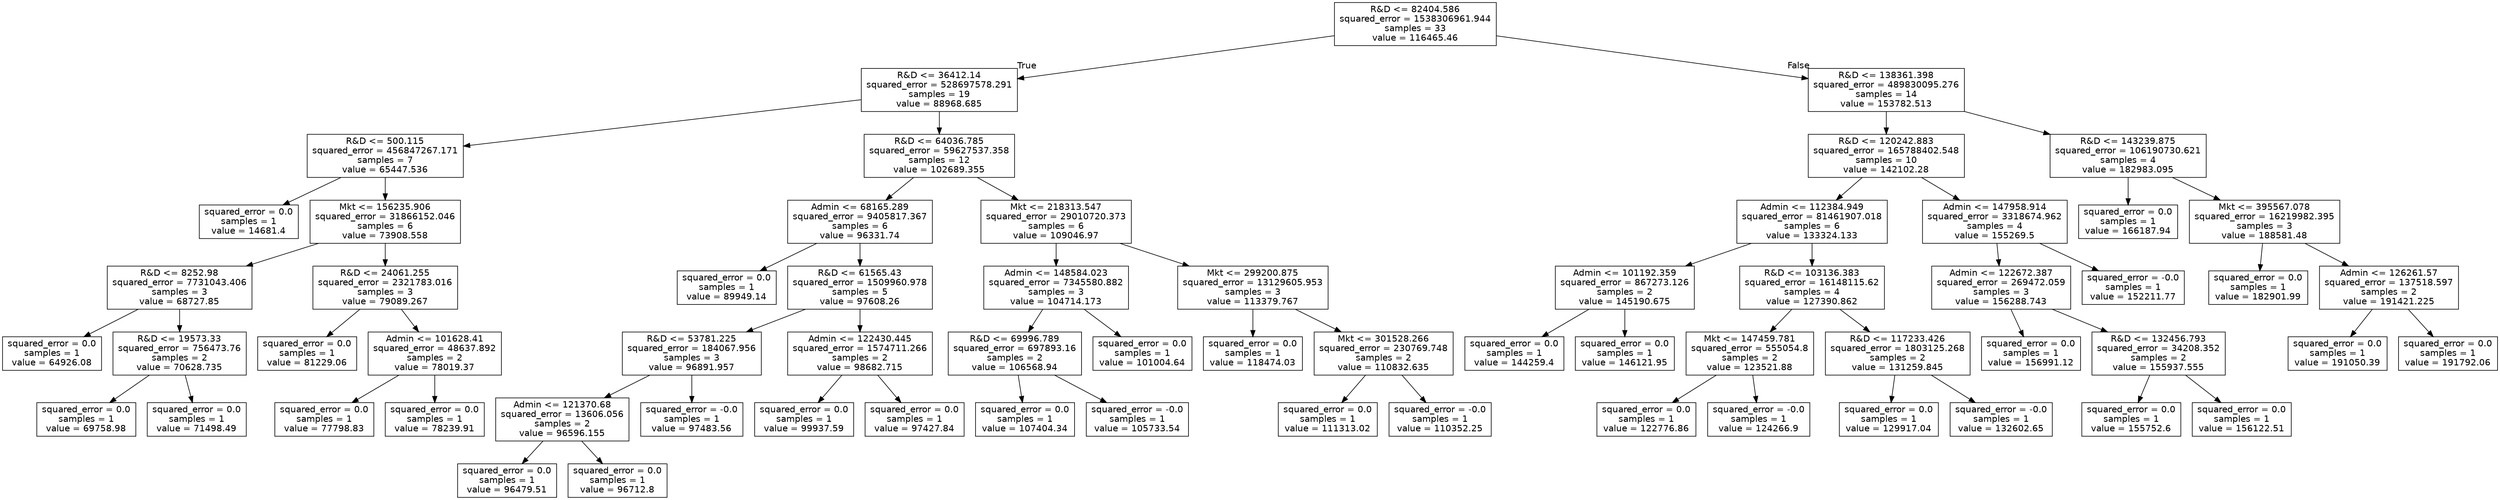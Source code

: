 digraph Tree {
node [shape=box, fontname="helvetica"] ;
edge [fontname="helvetica"] ;
0 [label="R&D <= 82404.586\nsquared_error = 1538306961.944\nsamples = 33\nvalue = 116465.46"] ;
1 [label="R&D <= 36412.14\nsquared_error = 528697578.291\nsamples = 19\nvalue = 88968.685"] ;
0 -> 1 [labeldistance=2.5, labelangle=45, headlabel="True"] ;
2 [label="R&D <= 500.115\nsquared_error = 456847267.171\nsamples = 7\nvalue = 65447.536"] ;
1 -> 2 ;
3 [label="squared_error = 0.0\nsamples = 1\nvalue = 14681.4"] ;
2 -> 3 ;
4 [label="Mkt <= 156235.906\nsquared_error = 31866152.046\nsamples = 6\nvalue = 73908.558"] ;
2 -> 4 ;
5 [label="R&D <= 8252.98\nsquared_error = 7731043.406\nsamples = 3\nvalue = 68727.85"] ;
4 -> 5 ;
6 [label="squared_error = 0.0\nsamples = 1\nvalue = 64926.08"] ;
5 -> 6 ;
7 [label="R&D <= 19573.33\nsquared_error = 756473.76\nsamples = 2\nvalue = 70628.735"] ;
5 -> 7 ;
8 [label="squared_error = 0.0\nsamples = 1\nvalue = 69758.98"] ;
7 -> 8 ;
9 [label="squared_error = 0.0\nsamples = 1\nvalue = 71498.49"] ;
7 -> 9 ;
10 [label="R&D <= 24061.255\nsquared_error = 2321783.016\nsamples = 3\nvalue = 79089.267"] ;
4 -> 10 ;
11 [label="squared_error = 0.0\nsamples = 1\nvalue = 81229.06"] ;
10 -> 11 ;
12 [label="Admin <= 101628.41\nsquared_error = 48637.892\nsamples = 2\nvalue = 78019.37"] ;
10 -> 12 ;
13 [label="squared_error = 0.0\nsamples = 1\nvalue = 77798.83"] ;
12 -> 13 ;
14 [label="squared_error = 0.0\nsamples = 1\nvalue = 78239.91"] ;
12 -> 14 ;
15 [label="R&D <= 64036.785\nsquared_error = 59627537.358\nsamples = 12\nvalue = 102689.355"] ;
1 -> 15 ;
16 [label="Admin <= 68165.289\nsquared_error = 9405817.367\nsamples = 6\nvalue = 96331.74"] ;
15 -> 16 ;
17 [label="squared_error = 0.0\nsamples = 1\nvalue = 89949.14"] ;
16 -> 17 ;
18 [label="R&D <= 61565.43\nsquared_error = 1509960.978\nsamples = 5\nvalue = 97608.26"] ;
16 -> 18 ;
19 [label="R&D <= 53781.225\nsquared_error = 184067.956\nsamples = 3\nvalue = 96891.957"] ;
18 -> 19 ;
20 [label="Admin <= 121370.68\nsquared_error = 13606.056\nsamples = 2\nvalue = 96596.155"] ;
19 -> 20 ;
21 [label="squared_error = 0.0\nsamples = 1\nvalue = 96479.51"] ;
20 -> 21 ;
22 [label="squared_error = 0.0\nsamples = 1\nvalue = 96712.8"] ;
20 -> 22 ;
23 [label="squared_error = -0.0\nsamples = 1\nvalue = 97483.56"] ;
19 -> 23 ;
24 [label="Admin <= 122430.445\nsquared_error = 1574711.266\nsamples = 2\nvalue = 98682.715"] ;
18 -> 24 ;
25 [label="squared_error = 0.0\nsamples = 1\nvalue = 99937.59"] ;
24 -> 25 ;
26 [label="squared_error = 0.0\nsamples = 1\nvalue = 97427.84"] ;
24 -> 26 ;
27 [label="Mkt <= 218313.547\nsquared_error = 29010720.373\nsamples = 6\nvalue = 109046.97"] ;
15 -> 27 ;
28 [label="Admin <= 148584.023\nsquared_error = 7345580.882\nsamples = 3\nvalue = 104714.173"] ;
27 -> 28 ;
29 [label="R&D <= 69996.789\nsquared_error = 697893.16\nsamples = 2\nvalue = 106568.94"] ;
28 -> 29 ;
30 [label="squared_error = 0.0\nsamples = 1\nvalue = 107404.34"] ;
29 -> 30 ;
31 [label="squared_error = -0.0\nsamples = 1\nvalue = 105733.54"] ;
29 -> 31 ;
32 [label="squared_error = 0.0\nsamples = 1\nvalue = 101004.64"] ;
28 -> 32 ;
33 [label="Mkt <= 299200.875\nsquared_error = 13129605.953\nsamples = 3\nvalue = 113379.767"] ;
27 -> 33 ;
34 [label="squared_error = 0.0\nsamples = 1\nvalue = 118474.03"] ;
33 -> 34 ;
35 [label="Mkt <= 301528.266\nsquared_error = 230769.748\nsamples = 2\nvalue = 110832.635"] ;
33 -> 35 ;
36 [label="squared_error = 0.0\nsamples = 1\nvalue = 111313.02"] ;
35 -> 36 ;
37 [label="squared_error = -0.0\nsamples = 1\nvalue = 110352.25"] ;
35 -> 37 ;
38 [label="R&D <= 138361.398\nsquared_error = 489830095.276\nsamples = 14\nvalue = 153782.513"] ;
0 -> 38 [labeldistance=2.5, labelangle=-45, headlabel="False"] ;
39 [label="R&D <= 120242.883\nsquared_error = 165788402.548\nsamples = 10\nvalue = 142102.28"] ;
38 -> 39 ;
40 [label="Admin <= 112384.949\nsquared_error = 81461907.018\nsamples = 6\nvalue = 133324.133"] ;
39 -> 40 ;
41 [label="Admin <= 101192.359\nsquared_error = 867273.126\nsamples = 2\nvalue = 145190.675"] ;
40 -> 41 ;
42 [label="squared_error = 0.0\nsamples = 1\nvalue = 144259.4"] ;
41 -> 42 ;
43 [label="squared_error = 0.0\nsamples = 1\nvalue = 146121.95"] ;
41 -> 43 ;
44 [label="R&D <= 103136.383\nsquared_error = 16148115.62\nsamples = 4\nvalue = 127390.862"] ;
40 -> 44 ;
45 [label="Mkt <= 147459.781\nsquared_error = 555054.8\nsamples = 2\nvalue = 123521.88"] ;
44 -> 45 ;
46 [label="squared_error = 0.0\nsamples = 1\nvalue = 122776.86"] ;
45 -> 46 ;
47 [label="squared_error = -0.0\nsamples = 1\nvalue = 124266.9"] ;
45 -> 47 ;
48 [label="R&D <= 117233.426\nsquared_error = 1803125.268\nsamples = 2\nvalue = 131259.845"] ;
44 -> 48 ;
49 [label="squared_error = 0.0\nsamples = 1\nvalue = 129917.04"] ;
48 -> 49 ;
50 [label="squared_error = -0.0\nsamples = 1\nvalue = 132602.65"] ;
48 -> 50 ;
51 [label="Admin <= 147958.914\nsquared_error = 3318674.962\nsamples = 4\nvalue = 155269.5"] ;
39 -> 51 ;
52 [label="Admin <= 122672.387\nsquared_error = 269472.059\nsamples = 3\nvalue = 156288.743"] ;
51 -> 52 ;
53 [label="squared_error = 0.0\nsamples = 1\nvalue = 156991.12"] ;
52 -> 53 ;
54 [label="R&D <= 132456.793\nsquared_error = 34208.352\nsamples = 2\nvalue = 155937.555"] ;
52 -> 54 ;
55 [label="squared_error = 0.0\nsamples = 1\nvalue = 155752.6"] ;
54 -> 55 ;
56 [label="squared_error = 0.0\nsamples = 1\nvalue = 156122.51"] ;
54 -> 56 ;
57 [label="squared_error = -0.0\nsamples = 1\nvalue = 152211.77"] ;
51 -> 57 ;
58 [label="R&D <= 143239.875\nsquared_error = 106190730.621\nsamples = 4\nvalue = 182983.095"] ;
38 -> 58 ;
59 [label="squared_error = 0.0\nsamples = 1\nvalue = 166187.94"] ;
58 -> 59 ;
60 [label="Mkt <= 395567.078\nsquared_error = 16219982.395\nsamples = 3\nvalue = 188581.48"] ;
58 -> 60 ;
61 [label="squared_error = 0.0\nsamples = 1\nvalue = 182901.99"] ;
60 -> 61 ;
62 [label="Admin <= 126261.57\nsquared_error = 137518.597\nsamples = 2\nvalue = 191421.225"] ;
60 -> 62 ;
63 [label="squared_error = 0.0\nsamples = 1\nvalue = 191050.39"] ;
62 -> 63 ;
64 [label="squared_error = 0.0\nsamples = 1\nvalue = 191792.06"] ;
62 -> 64 ;
}